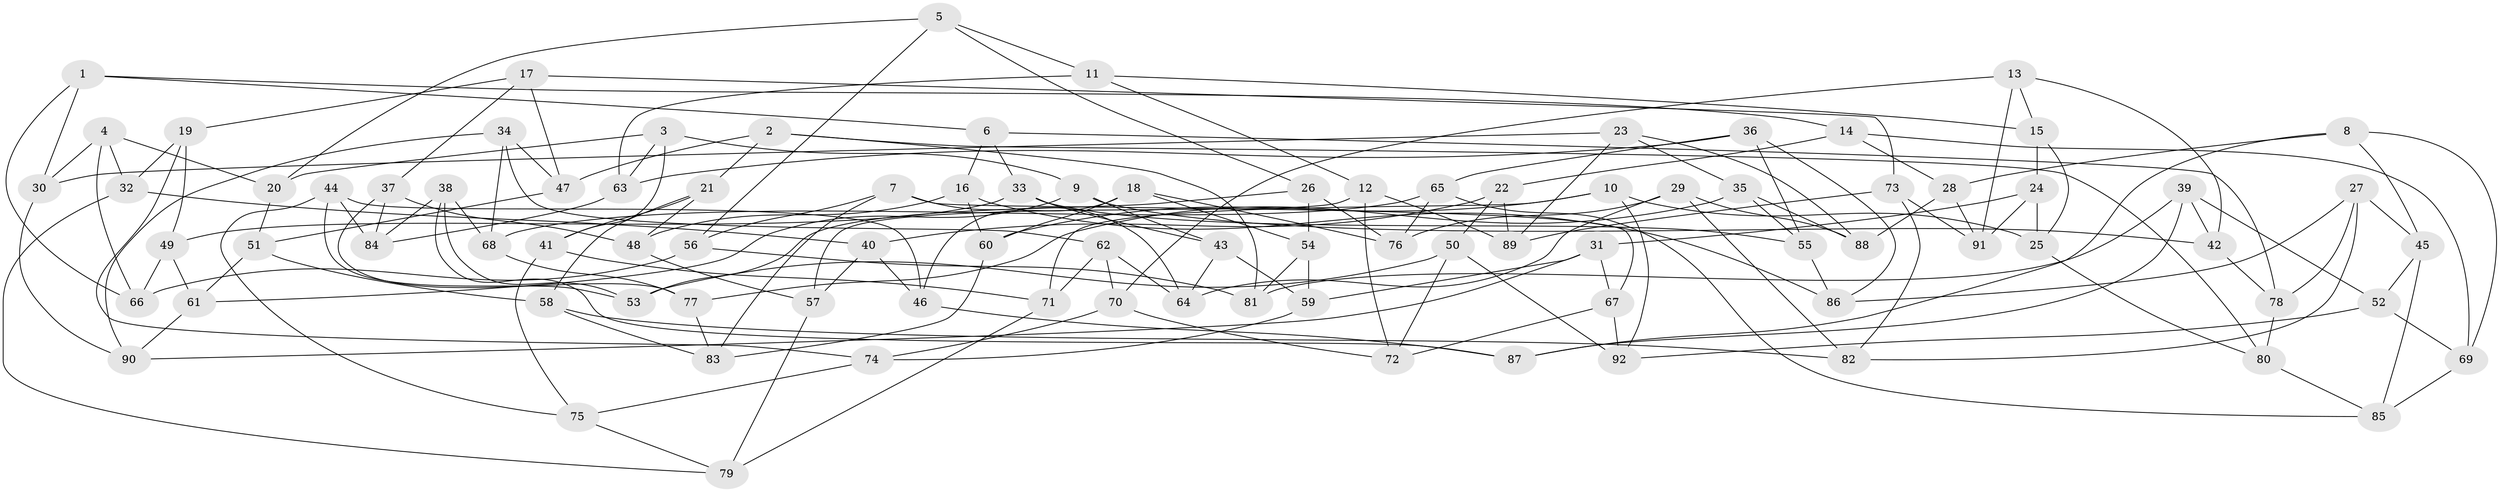 // Generated by graph-tools (version 1.1) at 2025/26/03/09/25 03:26:51]
// undirected, 92 vertices, 184 edges
graph export_dot {
graph [start="1"]
  node [color=gray90,style=filled];
  1;
  2;
  3;
  4;
  5;
  6;
  7;
  8;
  9;
  10;
  11;
  12;
  13;
  14;
  15;
  16;
  17;
  18;
  19;
  20;
  21;
  22;
  23;
  24;
  25;
  26;
  27;
  28;
  29;
  30;
  31;
  32;
  33;
  34;
  35;
  36;
  37;
  38;
  39;
  40;
  41;
  42;
  43;
  44;
  45;
  46;
  47;
  48;
  49;
  50;
  51;
  52;
  53;
  54;
  55;
  56;
  57;
  58;
  59;
  60;
  61;
  62;
  63;
  64;
  65;
  66;
  67;
  68;
  69;
  70;
  71;
  72;
  73;
  74;
  75;
  76;
  77;
  78;
  79;
  80;
  81;
  82;
  83;
  84;
  85;
  86;
  87;
  88;
  89;
  90;
  91;
  92;
  1 -- 14;
  1 -- 66;
  1 -- 6;
  1 -- 30;
  2 -- 81;
  2 -- 47;
  2 -- 80;
  2 -- 21;
  3 -- 20;
  3 -- 63;
  3 -- 41;
  3 -- 9;
  4 -- 32;
  4 -- 66;
  4 -- 30;
  4 -- 20;
  5 -- 56;
  5 -- 11;
  5 -- 20;
  5 -- 26;
  6 -- 78;
  6 -- 33;
  6 -- 16;
  7 -- 67;
  7 -- 83;
  7 -- 64;
  7 -- 56;
  8 -- 69;
  8 -- 28;
  8 -- 87;
  8 -- 45;
  9 -- 61;
  9 -- 42;
  9 -- 43;
  10 -- 92;
  10 -- 71;
  10 -- 25;
  10 -- 60;
  11 -- 12;
  11 -- 63;
  11 -- 15;
  12 -- 57;
  12 -- 89;
  12 -- 72;
  13 -- 91;
  13 -- 70;
  13 -- 15;
  13 -- 42;
  14 -- 22;
  14 -- 28;
  14 -- 69;
  15 -- 24;
  15 -- 25;
  16 -- 86;
  16 -- 48;
  16 -- 60;
  17 -- 19;
  17 -- 47;
  17 -- 37;
  17 -- 73;
  18 -- 60;
  18 -- 76;
  18 -- 54;
  18 -- 46;
  19 -- 74;
  19 -- 49;
  19 -- 32;
  20 -- 51;
  21 -- 48;
  21 -- 41;
  21 -- 58;
  22 -- 89;
  22 -- 50;
  22 -- 40;
  23 -- 89;
  23 -- 30;
  23 -- 35;
  23 -- 88;
  24 -- 25;
  24 -- 31;
  24 -- 91;
  25 -- 80;
  26 -- 53;
  26 -- 54;
  26 -- 76;
  27 -- 45;
  27 -- 78;
  27 -- 82;
  27 -- 86;
  28 -- 91;
  28 -- 88;
  29 -- 82;
  29 -- 64;
  29 -- 88;
  29 -- 76;
  30 -- 90;
  31 -- 59;
  31 -- 67;
  31 -- 90;
  32 -- 79;
  32 -- 40;
  33 -- 49;
  33 -- 55;
  33 -- 43;
  34 -- 68;
  34 -- 47;
  34 -- 90;
  34 -- 62;
  35 -- 55;
  35 -- 77;
  35 -- 88;
  36 -- 55;
  36 -- 86;
  36 -- 65;
  36 -- 63;
  37 -- 77;
  37 -- 48;
  37 -- 84;
  38 -- 53;
  38 -- 84;
  38 -- 68;
  38 -- 87;
  39 -- 87;
  39 -- 52;
  39 -- 81;
  39 -- 42;
  40 -- 46;
  40 -- 57;
  41 -- 71;
  41 -- 75;
  42 -- 78;
  43 -- 64;
  43 -- 59;
  44 -- 53;
  44 -- 46;
  44 -- 84;
  44 -- 75;
  45 -- 85;
  45 -- 52;
  46 -- 87;
  47 -- 51;
  48 -- 57;
  49 -- 61;
  49 -- 66;
  50 -- 72;
  50 -- 53;
  50 -- 92;
  51 -- 61;
  51 -- 58;
  52 -- 69;
  52 -- 92;
  54 -- 59;
  54 -- 81;
  55 -- 86;
  56 -- 81;
  56 -- 66;
  57 -- 79;
  58 -- 83;
  58 -- 82;
  59 -- 74;
  60 -- 83;
  61 -- 90;
  62 -- 71;
  62 -- 70;
  62 -- 64;
  63 -- 84;
  65 -- 85;
  65 -- 68;
  65 -- 76;
  67 -- 72;
  67 -- 92;
  68 -- 77;
  69 -- 85;
  70 -- 74;
  70 -- 72;
  71 -- 79;
  73 -- 89;
  73 -- 82;
  73 -- 91;
  74 -- 75;
  75 -- 79;
  77 -- 83;
  78 -- 80;
  80 -- 85;
}
